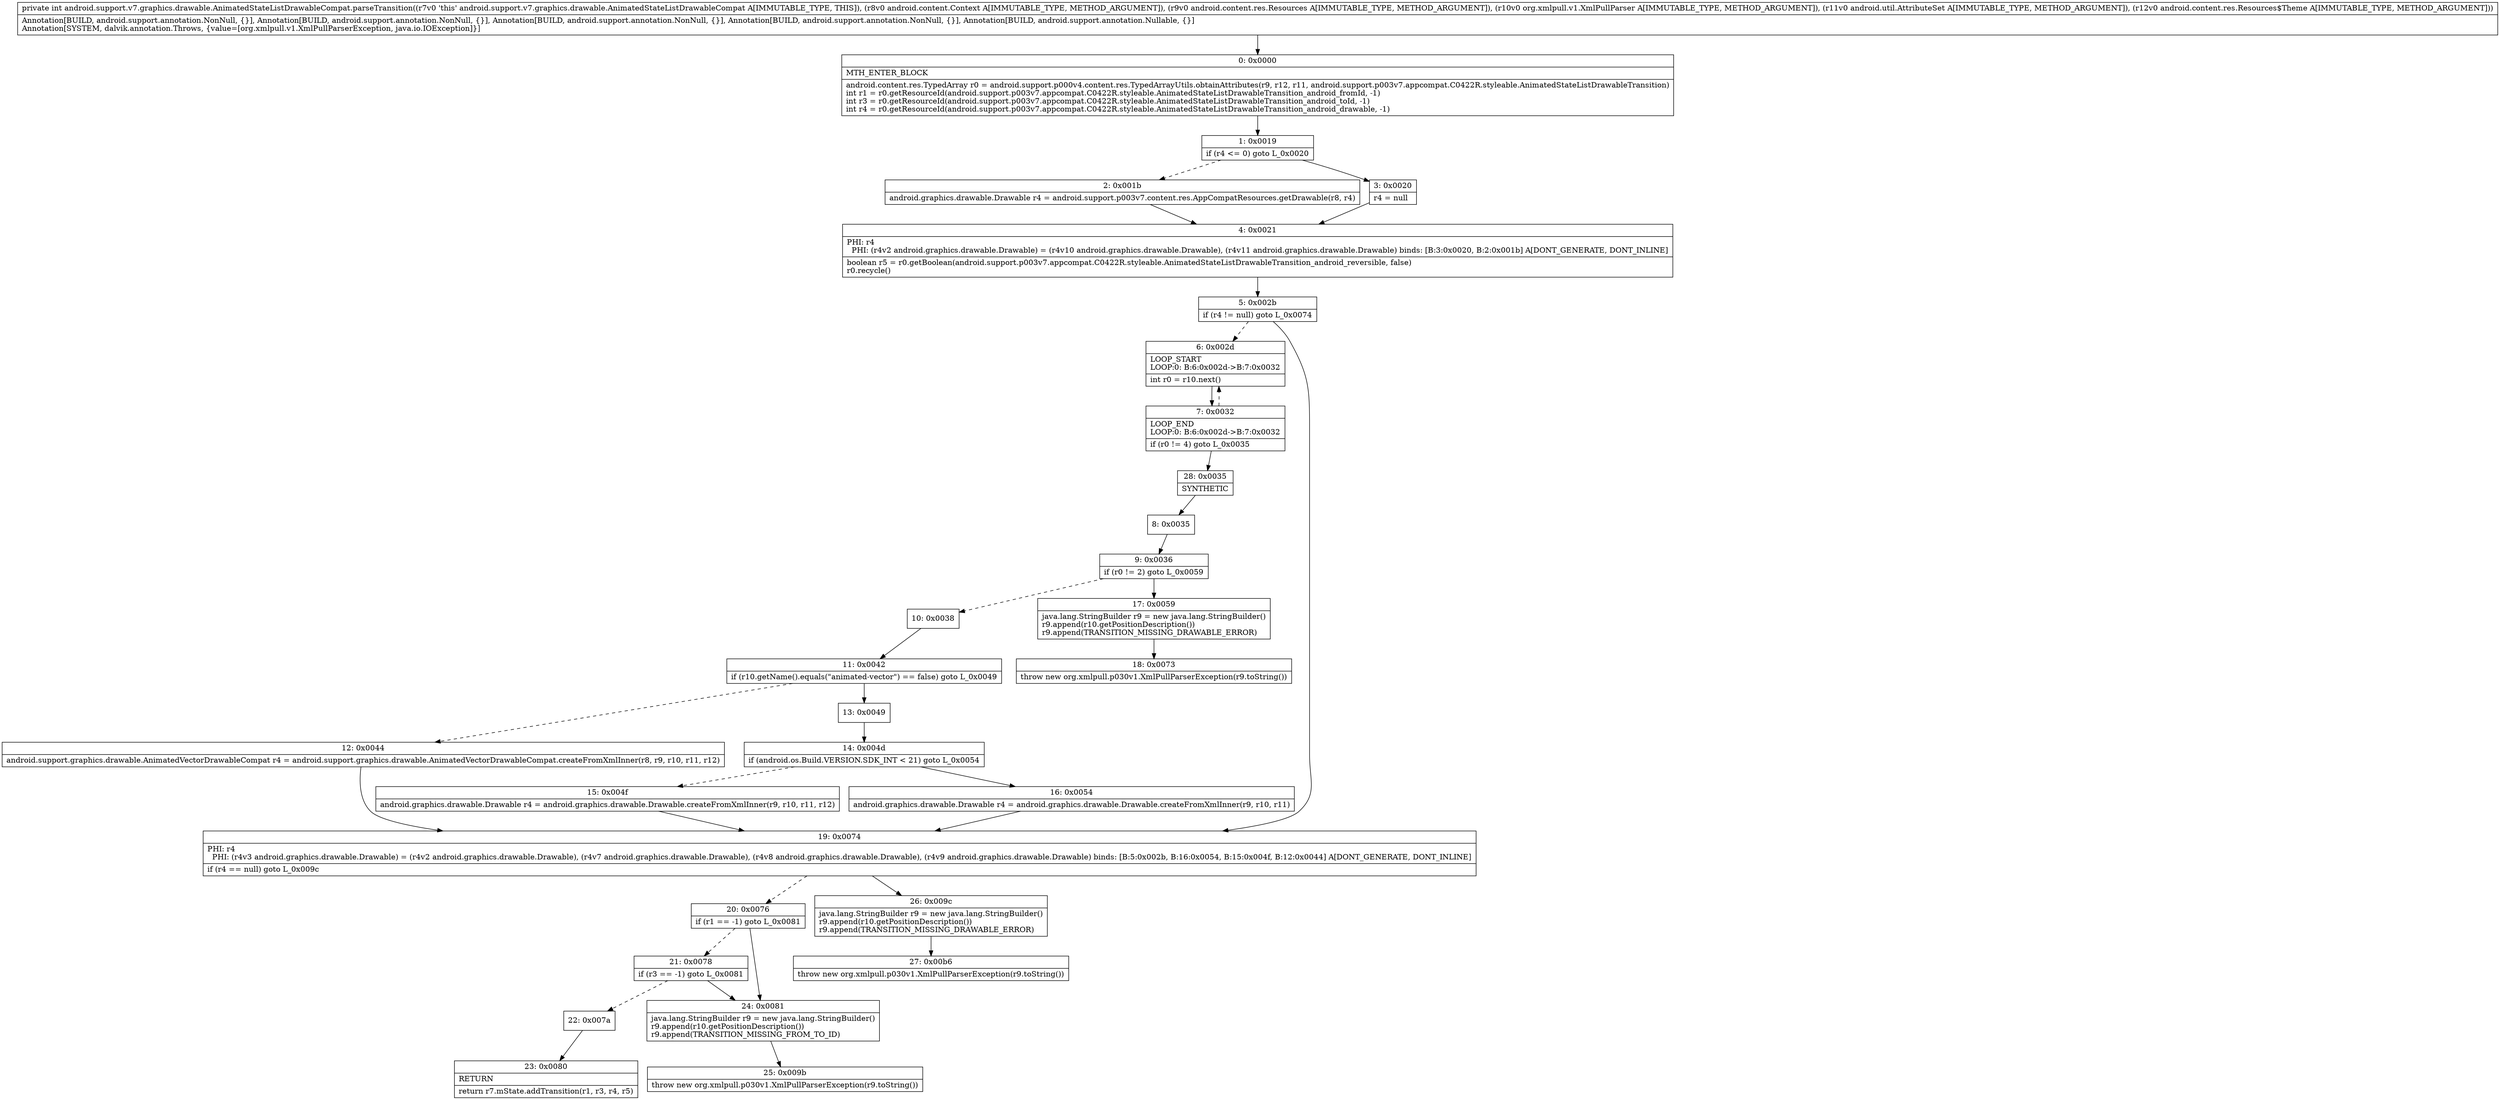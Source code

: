 digraph "CFG forandroid.support.v7.graphics.drawable.AnimatedStateListDrawableCompat.parseTransition(Landroid\/content\/Context;Landroid\/content\/res\/Resources;Lorg\/xmlpull\/v1\/XmlPullParser;Landroid\/util\/AttributeSet;Landroid\/content\/res\/Resources$Theme;)I" {
Node_0 [shape=record,label="{0\:\ 0x0000|MTH_ENTER_BLOCK\l|android.content.res.TypedArray r0 = android.support.p000v4.content.res.TypedArrayUtils.obtainAttributes(r9, r12, r11, android.support.p003v7.appcompat.C0422R.styleable.AnimatedStateListDrawableTransition)\lint r1 = r0.getResourceId(android.support.p003v7.appcompat.C0422R.styleable.AnimatedStateListDrawableTransition_android_fromId, \-1)\lint r3 = r0.getResourceId(android.support.p003v7.appcompat.C0422R.styleable.AnimatedStateListDrawableTransition_android_toId, \-1)\lint r4 = r0.getResourceId(android.support.p003v7.appcompat.C0422R.styleable.AnimatedStateListDrawableTransition_android_drawable, \-1)\l}"];
Node_1 [shape=record,label="{1\:\ 0x0019|if (r4 \<= 0) goto L_0x0020\l}"];
Node_2 [shape=record,label="{2\:\ 0x001b|android.graphics.drawable.Drawable r4 = android.support.p003v7.content.res.AppCompatResources.getDrawable(r8, r4)\l}"];
Node_3 [shape=record,label="{3\:\ 0x0020|r4 = null\l}"];
Node_4 [shape=record,label="{4\:\ 0x0021|PHI: r4 \l  PHI: (r4v2 android.graphics.drawable.Drawable) = (r4v10 android.graphics.drawable.Drawable), (r4v11 android.graphics.drawable.Drawable) binds: [B:3:0x0020, B:2:0x001b] A[DONT_GENERATE, DONT_INLINE]\l|boolean r5 = r0.getBoolean(android.support.p003v7.appcompat.C0422R.styleable.AnimatedStateListDrawableTransition_android_reversible, false)\lr0.recycle()\l}"];
Node_5 [shape=record,label="{5\:\ 0x002b|if (r4 != null) goto L_0x0074\l}"];
Node_6 [shape=record,label="{6\:\ 0x002d|LOOP_START\lLOOP:0: B:6:0x002d\-\>B:7:0x0032\l|int r0 = r10.next()\l}"];
Node_7 [shape=record,label="{7\:\ 0x0032|LOOP_END\lLOOP:0: B:6:0x002d\-\>B:7:0x0032\l|if (r0 != 4) goto L_0x0035\l}"];
Node_8 [shape=record,label="{8\:\ 0x0035}"];
Node_9 [shape=record,label="{9\:\ 0x0036|if (r0 != 2) goto L_0x0059\l}"];
Node_10 [shape=record,label="{10\:\ 0x0038}"];
Node_11 [shape=record,label="{11\:\ 0x0042|if (r10.getName().equals(\"animated\-vector\") == false) goto L_0x0049\l}"];
Node_12 [shape=record,label="{12\:\ 0x0044|android.support.graphics.drawable.AnimatedVectorDrawableCompat r4 = android.support.graphics.drawable.AnimatedVectorDrawableCompat.createFromXmlInner(r8, r9, r10, r11, r12)\l}"];
Node_13 [shape=record,label="{13\:\ 0x0049}"];
Node_14 [shape=record,label="{14\:\ 0x004d|if (android.os.Build.VERSION.SDK_INT \< 21) goto L_0x0054\l}"];
Node_15 [shape=record,label="{15\:\ 0x004f|android.graphics.drawable.Drawable r4 = android.graphics.drawable.Drawable.createFromXmlInner(r9, r10, r11, r12)\l}"];
Node_16 [shape=record,label="{16\:\ 0x0054|android.graphics.drawable.Drawable r4 = android.graphics.drawable.Drawable.createFromXmlInner(r9, r10, r11)\l}"];
Node_17 [shape=record,label="{17\:\ 0x0059|java.lang.StringBuilder r9 = new java.lang.StringBuilder()\lr9.append(r10.getPositionDescription())\lr9.append(TRANSITION_MISSING_DRAWABLE_ERROR)\l}"];
Node_18 [shape=record,label="{18\:\ 0x0073|throw new org.xmlpull.p030v1.XmlPullParserException(r9.toString())\l}"];
Node_19 [shape=record,label="{19\:\ 0x0074|PHI: r4 \l  PHI: (r4v3 android.graphics.drawable.Drawable) = (r4v2 android.graphics.drawable.Drawable), (r4v7 android.graphics.drawable.Drawable), (r4v8 android.graphics.drawable.Drawable), (r4v9 android.graphics.drawable.Drawable) binds: [B:5:0x002b, B:16:0x0054, B:15:0x004f, B:12:0x0044] A[DONT_GENERATE, DONT_INLINE]\l|if (r4 == null) goto L_0x009c\l}"];
Node_20 [shape=record,label="{20\:\ 0x0076|if (r1 == \-1) goto L_0x0081\l}"];
Node_21 [shape=record,label="{21\:\ 0x0078|if (r3 == \-1) goto L_0x0081\l}"];
Node_22 [shape=record,label="{22\:\ 0x007a}"];
Node_23 [shape=record,label="{23\:\ 0x0080|RETURN\l|return r7.mState.addTransition(r1, r3, r4, r5)\l}"];
Node_24 [shape=record,label="{24\:\ 0x0081|java.lang.StringBuilder r9 = new java.lang.StringBuilder()\lr9.append(r10.getPositionDescription())\lr9.append(TRANSITION_MISSING_FROM_TO_ID)\l}"];
Node_25 [shape=record,label="{25\:\ 0x009b|throw new org.xmlpull.p030v1.XmlPullParserException(r9.toString())\l}"];
Node_26 [shape=record,label="{26\:\ 0x009c|java.lang.StringBuilder r9 = new java.lang.StringBuilder()\lr9.append(r10.getPositionDescription())\lr9.append(TRANSITION_MISSING_DRAWABLE_ERROR)\l}"];
Node_27 [shape=record,label="{27\:\ 0x00b6|throw new org.xmlpull.p030v1.XmlPullParserException(r9.toString())\l}"];
Node_28 [shape=record,label="{28\:\ 0x0035|SYNTHETIC\l}"];
MethodNode[shape=record,label="{private int android.support.v7.graphics.drawable.AnimatedStateListDrawableCompat.parseTransition((r7v0 'this' android.support.v7.graphics.drawable.AnimatedStateListDrawableCompat A[IMMUTABLE_TYPE, THIS]), (r8v0 android.content.Context A[IMMUTABLE_TYPE, METHOD_ARGUMENT]), (r9v0 android.content.res.Resources A[IMMUTABLE_TYPE, METHOD_ARGUMENT]), (r10v0 org.xmlpull.v1.XmlPullParser A[IMMUTABLE_TYPE, METHOD_ARGUMENT]), (r11v0 android.util.AttributeSet A[IMMUTABLE_TYPE, METHOD_ARGUMENT]), (r12v0 android.content.res.Resources$Theme A[IMMUTABLE_TYPE, METHOD_ARGUMENT]))  | Annotation[BUILD, android.support.annotation.NonNull, \{\}], Annotation[BUILD, android.support.annotation.NonNull, \{\}], Annotation[BUILD, android.support.annotation.NonNull, \{\}], Annotation[BUILD, android.support.annotation.NonNull, \{\}], Annotation[BUILD, android.support.annotation.Nullable, \{\}]\lAnnotation[SYSTEM, dalvik.annotation.Throws, \{value=[org.xmlpull.v1.XmlPullParserException, java.io.IOException]\}]\l}"];
MethodNode -> Node_0;
Node_0 -> Node_1;
Node_1 -> Node_2[style=dashed];
Node_1 -> Node_3;
Node_2 -> Node_4;
Node_3 -> Node_4;
Node_4 -> Node_5;
Node_5 -> Node_6[style=dashed];
Node_5 -> Node_19;
Node_6 -> Node_7;
Node_7 -> Node_6[style=dashed];
Node_7 -> Node_28;
Node_8 -> Node_9;
Node_9 -> Node_10[style=dashed];
Node_9 -> Node_17;
Node_10 -> Node_11;
Node_11 -> Node_12[style=dashed];
Node_11 -> Node_13;
Node_12 -> Node_19;
Node_13 -> Node_14;
Node_14 -> Node_15[style=dashed];
Node_14 -> Node_16;
Node_15 -> Node_19;
Node_16 -> Node_19;
Node_17 -> Node_18;
Node_19 -> Node_20[style=dashed];
Node_19 -> Node_26;
Node_20 -> Node_21[style=dashed];
Node_20 -> Node_24;
Node_21 -> Node_22[style=dashed];
Node_21 -> Node_24;
Node_22 -> Node_23;
Node_24 -> Node_25;
Node_26 -> Node_27;
Node_28 -> Node_8;
}

